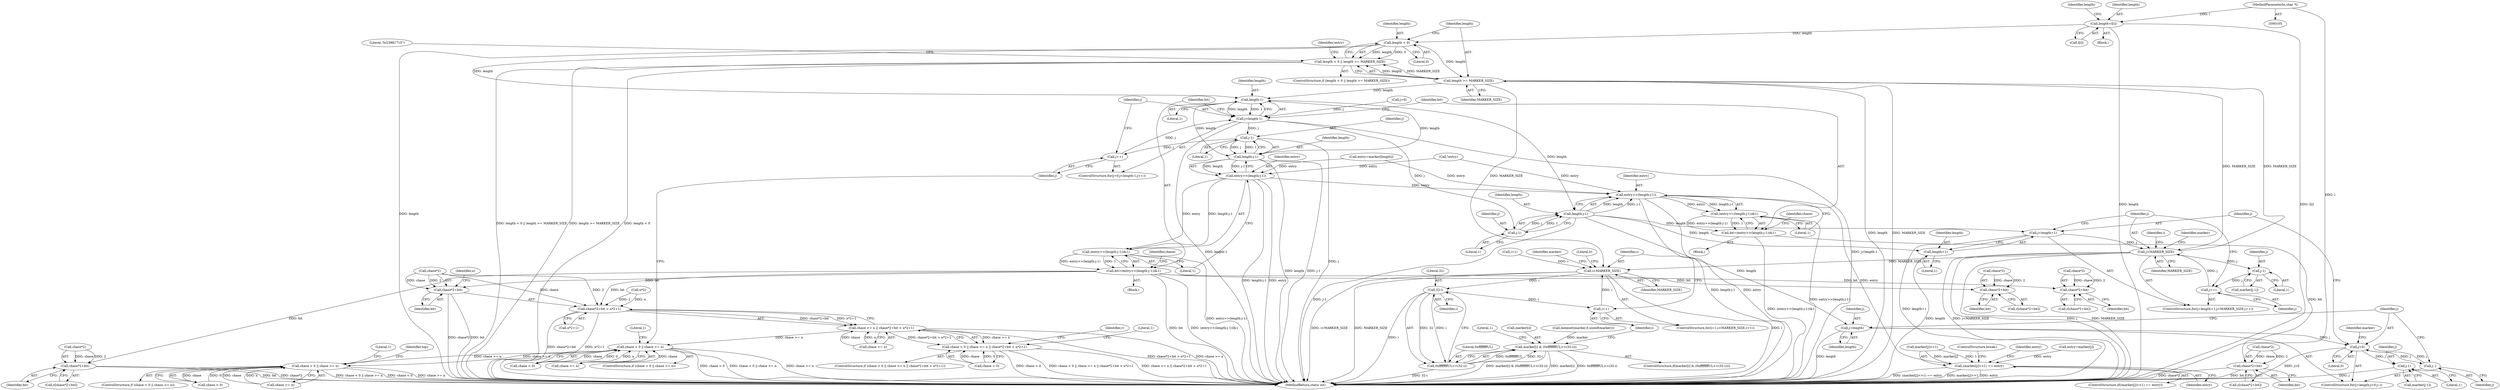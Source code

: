 digraph "0_Android_eeb4e45d5683f88488c083ecf142dc89bc3f0b47_0@pointer" {
"1000106" [label="(MethodParameterIn,char *l)"];
"1000159" [label="(Call,length=l[i])"];
"1000169" [label="(Call,length < 0)"];
"1000168" [label="(Call,length < 0 || length >= MARKER_SIZE)"];
"1000172" [label="(Call,length >= MARKER_SIZE)"];
"1000204" [label="(Call,length-1)"];
"1000202" [label="(Call,j<length-1)"];
"1000218" [label="(Call,j-1)"];
"1000207" [label="(Call,j++)"];
"1000216" [label="(Call,length-j-1)"];
"1000214" [label="(Call,entry>>(length-j-1))"];
"1000213" [label="(Call,(entry>>(length-j-1))&1)"];
"1000211" [label="(Call,bit=(entry>>(length-j-1))&1)"];
"1000265" [label="(Call,chase*2+bit > n*2+1)"];
"1000261" [label="(Call,chase >= n || chase*2+bit > n*2+1)"];
"1000257" [label="(Call,chase < 0 || chase >= n || chase*2+bit > n*2+1)"];
"1000306" [label="(Call,chase < 0 || chase >= n)"];
"1000228" [label="(Call,chase < 0 || chase >= n)"];
"1000266" [label="(Call,chase*2+bit)"];
"1000282" [label="(Call,chase*2+bit)"];
"1000290" [label="(Call,chase*2+bit)"];
"1000300" [label="(Call,chase*2+bit)"];
"1000320" [label="(Call,entry>>(length-j-1))"];
"1000319" [label="(Call,(entry>>(length-j-1))&1)"];
"1000317" [label="(Call,bit=(entry>>(length-j-1))&1)"];
"1000347" [label="(Call,chase*2+bit)"];
"1000407" [label="(Call,(marker[j]>>1) == entry)"];
"1000324" [label="(Call,j-1)"];
"1000322" [label="(Call,length-j-1)"];
"1000363" [label="(Call,j=length)"];
"1000366" [label="(Call,j>0)"];
"1000369" [label="(Call,j--)"];
"1000386" [label="(Call,j-1)"];
"1000396" [label="(Call,j=length+1)"];
"1000401" [label="(Call,j<MARKER_SIZE)"];
"1000427" [label="(Call,j-1)"];
"1000404" [label="(Call,j++)"];
"1000444" [label="(Call,i<MARKER_SIZE)"];
"1000456" [label="(Call,32-i)"];
"1000447" [label="(Call,i++)"];
"1000454" [label="(Call,0xffffffffUL>>(32-i))"];
"1000450" [label="(Call,marker[i] & (0xffffffffUL>>(32-i)))"];
"1000398" [label="(Call,length+1)"];
"1000345" [label="(Call,r[chase*2+bit])"];
"1000204" [label="(Call,length-1)"];
"1000364" [label="(Identifier,j)"];
"1000172" [label="(Call,length >= MARKER_SIZE)"];
"1000450" [label="(Call,marker[i] & (0xffffffffUL>>(32-i)))"];
"1000281" [label="(Identifier,r)"];
"1000270" [label="(Identifier,bit)"];
"1000314" [label="(Literal,1)"];
"1000351" [label="(Identifier,bit)"];
"1000219" [label="(Identifier,j)"];
"1000271" [label="(Call,n*2+1)"];
"1000198" [label="(ControlStructure,for(j=0;j<length-1;j++))"];
"1000215" [label="(Identifier,entry)"];
"1000407" [label="(Call,(marker[j]>>1) == entry)"];
"1000280" [label="(Call,r[chase*2+bit])"];
"1000397" [label="(Identifier,j)"];
"1000388" [label="(Literal,1)"];
"1000212" [label="(Identifier,bit)"];
"1000458" [label="(Identifier,i)"];
"1000457" [label="(Literal,32)"];
"1000181" [label="(Call,entry=marker[length])"];
"1000403" [label="(Identifier,MARKER_SIZE)"];
"1000262" [label="(Call,chase >= n)"];
"1000321" [label="(Identifier,entry)"];
"1000256" [label="(ControlStructure,if (chase < 0 || chase >= n || chase*2+bit > n*2+1))"];
"1000384" [label="(Call,marker[j-1])"];
"1000406" [label="(ControlStructure,if((marker[j]>>1) == entry))"];
"1000224" [label="(Identifier,chase)"];
"1000182" [label="(Identifier,entry)"];
"1000320" [label="(Call,entry>>(length-j-1))"];
"1000368" [label="(Literal,0)"];
"1000387" [label="(Identifier,j)"];
"1000427" [label="(Call,j-1)"];
"1000447" [label="(Call,i++)"];
"1000367" [label="(Identifier,j)"];
"1000165" [label="(Identifier,length)"];
"1000446" [label="(Identifier,MARKER_SIZE)"];
"1000463" [label="(Literal,0)"];
"1000207" [label="(Call,j++)"];
"1000362" [label="(ControlStructure,for(j=length;j>0;j--))"];
"1000193" [label="(Call,!entry)"];
"1000449" [label="(ControlStructure,if(marker[i] & (0xffffffffUL>>(32-i))))"];
"1000216" [label="(Call,length-j-1)"];
"1000319" [label="(Call,(entry>>(length-j-1))&1)"];
"1000326" [label="(Literal,1)"];
"1000415" [label="(Call,entry=marker[j])"];
"1000106" [label="(MethodParameterIn,char *l)"];
"1000177" [label="(Literal,\"b/23881715\")"];
"1000168" [label="(Call,length < 0 || length >= MARKER_SIZE)"];
"1000401" [label="(Call,j<MARKER_SIZE)"];
"1000429" [label="(Literal,1)"];
"1000375" [label="(Identifier,marker)"];
"1000220" [label="(Literal,1)"];
"1000161" [label="(Call,l[i])"];
"1000304" [label="(Identifier,bit)"];
"1000286" [label="(Identifier,bit)"];
"1000455" [label="(Literal,0xffffffffUL)"];
"1000156" [label="(Identifier,i)"];
"1000227" [label="(ControlStructure,if (chase < 0 || chase >= n))"];
"1000273" [label="(Identifier,n)"];
"1000315" [label="(Block,)"];
"1000370" [label="(Identifier,j)"];
"1000267" [label="(Call,chase*2)"];
"1000456" [label="(Call,32-i)"];
"1000408" [label="(Call,marker[j]>>1)"];
"1000441" [label="(Call,i=1)"];
"1000203" [label="(Identifier,j)"];
"1000432" [label="(ControlStructure,break;)"];
"1000396" [label="(Call,j=length+1)"];
"1000327" [label="(Literal,1)"];
"1000440" [label="(ControlStructure,for(i=1;i<MARKER_SIZE;i++))"];
"1000206" [label="(Literal,1)"];
"1000318" [label="(Identifier,bit)"];
"1000228" [label="(Call,chase < 0 || chase >= n)"];
"1000236" [label="(Literal,1)"];
"1000451" [label="(Call,marker[i])"];
"1000277" [label="(Literal,1)"];
"1000294" [label="(Identifier,bit)"];
"1000282" [label="(Call,chase*2+bit)"];
"1000305" [label="(ControlStructure,if (chase < 0 || chase >= n))"];
"1000363" [label="(Call,j=length)"];
"1000232" [label="(Call,chase >= n)"];
"1000218" [label="(Call,j-1)"];
"1000221" [label="(Literal,1)"];
"1000365" [label="(Identifier,length)"];
"1000324" [label="(Call,j-1)"];
"1000171" [label="(Literal,0)"];
"1000266" [label="(Call,chase*2+bit)"];
"1000325" [label="(Identifier,j)"];
"1000238" [label="(Identifier,top)"];
"1000209" [label="(Block,)"];
"1000261" [label="(Call,chase >= n || chase*2+bit > n*2+1)"];
"1000214" [label="(Call,entry>>(length-j-1))"];
"1000307" [label="(Call,chase < 0)"];
"1000369" [label="(Call,j--)"];
"1000410" [label="(Identifier,marker)"];
"1000229" [label="(Call,chase < 0)"];
"1000405" [label="(Identifier,j)"];
"1000398" [label="(Call,length+1)"];
"1000348" [label="(Call,chase*2)"];
"1000272" [label="(Call,n*2)"];
"1000143" [label="(Call,memset(marker,0,sizeof(marker)))"];
"1000300" [label="(Call,chase*2+bit)"];
"1000170" [label="(Identifier,length)"];
"1000258" [label="(Call,chase < 0)"];
"1000416" [label="(Identifier,entry)"];
"1000306" [label="(Call,chase < 0 || chase >= n)"];
"1000283" [label="(Call,chase*2)"];
"1000444" [label="(Call,i<MARKER_SIZE)"];
"1000160" [label="(Identifier,length)"];
"1000301" [label="(Call,chase*2)"];
"1000425" [label="(Call,marker[j-1])"];
"1000208" [label="(Identifier,j)"];
"1000428" [label="(Identifier,j)"];
"1000322" [label="(Call,length-j-1)"];
"1000413" [label="(Identifier,entry)"];
"1000464" [label="(MethodReturn,static int)"];
"1000330" [label="(Identifier,chase)"];
"1000157" [label="(Block,)"];
"1000211" [label="(Call,bit=(entry>>(length-j-1))&1)"];
"1000290" [label="(Call,chase*2+bit)"];
"1000317" [label="(Call,bit=(entry>>(length-j-1))&1)"];
"1000402" [label="(Identifier,j)"];
"1000291" [label="(Call,chase*2)"];
"1000399" [label="(Identifier,length)"];
"1000310" [label="(Call,chase >= n)"];
"1000265" [label="(Call,chase*2+bit > n*2+1)"];
"1000298" [label="(Call,r[chase*2+bit])"];
"1000202" [label="(Call,j<length-1)"];
"1000169" [label="(Call,length < 0)"];
"1000395" [label="(ControlStructure,for(j=length+1;j<MARKER_SIZE;j++))"];
"1000199" [label="(Call,j=0)"];
"1000205" [label="(Identifier,length)"];
"1000404" [label="(Call,j++)"];
"1000386" [label="(Call,j-1)"];
"1000323" [label="(Identifier,length)"];
"1000452" [label="(Identifier,marker)"];
"1000174" [label="(Identifier,MARKER_SIZE)"];
"1000454" [label="(Call,0xffffffffUL>>(32-i))"];
"1000448" [label="(Identifier,i)"];
"1000159" [label="(Call,length=l[i])"];
"1000217" [label="(Identifier,length)"];
"1000213" [label="(Call,(entry>>(length-j-1))&1)"];
"1000445" [label="(Identifier,i)"];
"1000347" [label="(Call,chase*2+bit)"];
"1000366" [label="(Call,j>0)"];
"1000257" [label="(Call,chase < 0 || chase >= n || chase*2+bit > n*2+1)"];
"1000461" [label="(Literal,1)"];
"1000173" [label="(Identifier,length)"];
"1000167" [label="(ControlStructure,if (length < 0 || length >= MARKER_SIZE))"];
"1000400" [label="(Literal,1)"];
"1000288" [label="(Call,r[chase*2+bit])"];
"1000106" -> "1000105"  [label="AST: "];
"1000106" -> "1000464"  [label="DDG: l"];
"1000106" -> "1000159"  [label="DDG: l"];
"1000159" -> "1000157"  [label="AST: "];
"1000159" -> "1000161"  [label="CFG: "];
"1000160" -> "1000159"  [label="AST: "];
"1000161" -> "1000159"  [label="AST: "];
"1000165" -> "1000159"  [label="CFG: "];
"1000159" -> "1000464"  [label="DDG: length"];
"1000159" -> "1000464"  [label="DDG: l[i]"];
"1000159" -> "1000169"  [label="DDG: length"];
"1000169" -> "1000168"  [label="AST: "];
"1000169" -> "1000171"  [label="CFG: "];
"1000170" -> "1000169"  [label="AST: "];
"1000171" -> "1000169"  [label="AST: "];
"1000173" -> "1000169"  [label="CFG: "];
"1000168" -> "1000169"  [label="CFG: "];
"1000169" -> "1000464"  [label="DDG: length"];
"1000169" -> "1000168"  [label="DDG: length"];
"1000169" -> "1000168"  [label="DDG: 0"];
"1000169" -> "1000172"  [label="DDG: length"];
"1000169" -> "1000204"  [label="DDG: length"];
"1000168" -> "1000167"  [label="AST: "];
"1000168" -> "1000172"  [label="CFG: "];
"1000172" -> "1000168"  [label="AST: "];
"1000177" -> "1000168"  [label="CFG: "];
"1000182" -> "1000168"  [label="CFG: "];
"1000168" -> "1000464"  [label="DDG: length < 0 || length >= MARKER_SIZE"];
"1000168" -> "1000464"  [label="DDG: length >= MARKER_SIZE"];
"1000168" -> "1000464"  [label="DDG: length < 0"];
"1000172" -> "1000168"  [label="DDG: length"];
"1000172" -> "1000168"  [label="DDG: MARKER_SIZE"];
"1000172" -> "1000174"  [label="CFG: "];
"1000173" -> "1000172"  [label="AST: "];
"1000174" -> "1000172"  [label="AST: "];
"1000172" -> "1000464"  [label="DDG: length"];
"1000172" -> "1000464"  [label="DDG: MARKER_SIZE"];
"1000401" -> "1000172"  [label="DDG: MARKER_SIZE"];
"1000172" -> "1000204"  [label="DDG: length"];
"1000172" -> "1000401"  [label="DDG: MARKER_SIZE"];
"1000172" -> "1000444"  [label="DDG: MARKER_SIZE"];
"1000204" -> "1000202"  [label="AST: "];
"1000204" -> "1000206"  [label="CFG: "];
"1000205" -> "1000204"  [label="AST: "];
"1000206" -> "1000204"  [label="AST: "];
"1000202" -> "1000204"  [label="CFG: "];
"1000204" -> "1000202"  [label="DDG: length"];
"1000204" -> "1000202"  [label="DDG: 1"];
"1000216" -> "1000204"  [label="DDG: length"];
"1000204" -> "1000216"  [label="DDG: length"];
"1000204" -> "1000322"  [label="DDG: length"];
"1000202" -> "1000198"  [label="AST: "];
"1000203" -> "1000202"  [label="AST: "];
"1000212" -> "1000202"  [label="CFG: "];
"1000318" -> "1000202"  [label="CFG: "];
"1000202" -> "1000464"  [label="DDG: j<length-1"];
"1000202" -> "1000464"  [label="DDG: length-1"];
"1000199" -> "1000202"  [label="DDG: j"];
"1000207" -> "1000202"  [label="DDG: j"];
"1000202" -> "1000218"  [label="DDG: j"];
"1000202" -> "1000324"  [label="DDG: j"];
"1000218" -> "1000216"  [label="AST: "];
"1000218" -> "1000220"  [label="CFG: "];
"1000219" -> "1000218"  [label="AST: "];
"1000220" -> "1000218"  [label="AST: "];
"1000216" -> "1000218"  [label="CFG: "];
"1000218" -> "1000464"  [label="DDG: j"];
"1000218" -> "1000207"  [label="DDG: j"];
"1000218" -> "1000216"  [label="DDG: j"];
"1000218" -> "1000216"  [label="DDG: 1"];
"1000207" -> "1000198"  [label="AST: "];
"1000207" -> "1000208"  [label="CFG: "];
"1000208" -> "1000207"  [label="AST: "];
"1000203" -> "1000207"  [label="CFG: "];
"1000216" -> "1000214"  [label="AST: "];
"1000217" -> "1000216"  [label="AST: "];
"1000214" -> "1000216"  [label="CFG: "];
"1000216" -> "1000464"  [label="DDG: length"];
"1000216" -> "1000464"  [label="DDG: j-1"];
"1000216" -> "1000214"  [label="DDG: length"];
"1000216" -> "1000214"  [label="DDG: j-1"];
"1000214" -> "1000213"  [label="AST: "];
"1000215" -> "1000214"  [label="AST: "];
"1000221" -> "1000214"  [label="CFG: "];
"1000214" -> "1000464"  [label="DDG: length-j-1"];
"1000214" -> "1000464"  [label="DDG: entry"];
"1000214" -> "1000213"  [label="DDG: entry"];
"1000214" -> "1000213"  [label="DDG: length-j-1"];
"1000181" -> "1000214"  [label="DDG: entry"];
"1000193" -> "1000214"  [label="DDG: entry"];
"1000214" -> "1000320"  [label="DDG: entry"];
"1000213" -> "1000211"  [label="AST: "];
"1000213" -> "1000221"  [label="CFG: "];
"1000221" -> "1000213"  [label="AST: "];
"1000211" -> "1000213"  [label="CFG: "];
"1000213" -> "1000464"  [label="DDG: entry>>(length-j-1)"];
"1000213" -> "1000211"  [label="DDG: entry>>(length-j-1)"];
"1000213" -> "1000211"  [label="DDG: 1"];
"1000211" -> "1000209"  [label="AST: "];
"1000212" -> "1000211"  [label="AST: "];
"1000224" -> "1000211"  [label="CFG: "];
"1000211" -> "1000464"  [label="DDG: bit"];
"1000211" -> "1000464"  [label="DDG: (entry>>(length-j-1))&1"];
"1000211" -> "1000265"  [label="DDG: bit"];
"1000211" -> "1000266"  [label="DDG: bit"];
"1000211" -> "1000282"  [label="DDG: bit"];
"1000211" -> "1000290"  [label="DDG: bit"];
"1000211" -> "1000300"  [label="DDG: bit"];
"1000265" -> "1000261"  [label="AST: "];
"1000265" -> "1000271"  [label="CFG: "];
"1000266" -> "1000265"  [label="AST: "];
"1000271" -> "1000265"  [label="AST: "];
"1000261" -> "1000265"  [label="CFG: "];
"1000265" -> "1000464"  [label="DDG: chase*2+bit"];
"1000265" -> "1000464"  [label="DDG: n*2+1"];
"1000265" -> "1000261"  [label="DDG: chase*2+bit"];
"1000265" -> "1000261"  [label="DDG: n*2+1"];
"1000267" -> "1000265"  [label="DDG: chase"];
"1000267" -> "1000265"  [label="DDG: 2"];
"1000272" -> "1000265"  [label="DDG: n"];
"1000272" -> "1000265"  [label="DDG: 2"];
"1000261" -> "1000257"  [label="AST: "];
"1000261" -> "1000262"  [label="CFG: "];
"1000262" -> "1000261"  [label="AST: "];
"1000257" -> "1000261"  [label="CFG: "];
"1000261" -> "1000464"  [label="DDG: chase*2+bit > n*2+1"];
"1000261" -> "1000464"  [label="DDG: chase >= n"];
"1000261" -> "1000257"  [label="DDG: chase >= n"];
"1000261" -> "1000257"  [label="DDG: chase*2+bit > n*2+1"];
"1000262" -> "1000261"  [label="DDG: chase"];
"1000262" -> "1000261"  [label="DDG: n"];
"1000261" -> "1000306"  [label="DDG: chase >= n"];
"1000257" -> "1000256"  [label="AST: "];
"1000257" -> "1000258"  [label="CFG: "];
"1000258" -> "1000257"  [label="AST: "];
"1000277" -> "1000257"  [label="CFG: "];
"1000281" -> "1000257"  [label="CFG: "];
"1000257" -> "1000464"  [label="DDG: chase < 0"];
"1000257" -> "1000464"  [label="DDG: chase < 0 || chase >= n || chase*2+bit > n*2+1"];
"1000257" -> "1000464"  [label="DDG: chase >= n || chase*2+bit > n*2+1"];
"1000258" -> "1000257"  [label="DDG: chase"];
"1000258" -> "1000257"  [label="DDG: 0"];
"1000306" -> "1000305"  [label="AST: "];
"1000306" -> "1000307"  [label="CFG: "];
"1000306" -> "1000310"  [label="CFG: "];
"1000307" -> "1000306"  [label="AST: "];
"1000310" -> "1000306"  [label="AST: "];
"1000314" -> "1000306"  [label="CFG: "];
"1000208" -> "1000306"  [label="CFG: "];
"1000306" -> "1000464"  [label="DDG: chase >= n"];
"1000306" -> "1000464"  [label="DDG: chase < 0"];
"1000306" -> "1000464"  [label="DDG: chase < 0 || chase >= n"];
"1000306" -> "1000228"  [label="DDG: chase >= n"];
"1000307" -> "1000306"  [label="DDG: chase"];
"1000307" -> "1000306"  [label="DDG: 0"];
"1000310" -> "1000306"  [label="DDG: chase"];
"1000310" -> "1000306"  [label="DDG: n"];
"1000228" -> "1000306"  [label="DDG: chase >= n"];
"1000228" -> "1000227"  [label="AST: "];
"1000228" -> "1000229"  [label="CFG: "];
"1000228" -> "1000232"  [label="CFG: "];
"1000229" -> "1000228"  [label="AST: "];
"1000232" -> "1000228"  [label="AST: "];
"1000236" -> "1000228"  [label="CFG: "];
"1000238" -> "1000228"  [label="CFG: "];
"1000228" -> "1000464"  [label="DDG: chase < 0 || chase >= n"];
"1000228" -> "1000464"  [label="DDG: chase < 0"];
"1000228" -> "1000464"  [label="DDG: chase >= n"];
"1000229" -> "1000228"  [label="DDG: chase"];
"1000229" -> "1000228"  [label="DDG: 0"];
"1000232" -> "1000228"  [label="DDG: chase"];
"1000232" -> "1000228"  [label="DDG: n"];
"1000266" -> "1000270"  [label="CFG: "];
"1000267" -> "1000266"  [label="AST: "];
"1000270" -> "1000266"  [label="AST: "];
"1000273" -> "1000266"  [label="CFG: "];
"1000266" -> "1000464"  [label="DDG: chase*2"];
"1000266" -> "1000464"  [label="DDG: bit"];
"1000267" -> "1000266"  [label="DDG: chase"];
"1000267" -> "1000266"  [label="DDG: 2"];
"1000282" -> "1000280"  [label="AST: "];
"1000282" -> "1000286"  [label="CFG: "];
"1000283" -> "1000282"  [label="AST: "];
"1000286" -> "1000282"  [label="AST: "];
"1000280" -> "1000282"  [label="CFG: "];
"1000283" -> "1000282"  [label="DDG: chase"];
"1000283" -> "1000282"  [label="DDG: 2"];
"1000290" -> "1000288"  [label="AST: "];
"1000290" -> "1000294"  [label="CFG: "];
"1000291" -> "1000290"  [label="AST: "];
"1000294" -> "1000290"  [label="AST: "];
"1000288" -> "1000290"  [label="CFG: "];
"1000291" -> "1000290"  [label="DDG: chase"];
"1000291" -> "1000290"  [label="DDG: 2"];
"1000300" -> "1000298"  [label="AST: "];
"1000300" -> "1000304"  [label="CFG: "];
"1000301" -> "1000300"  [label="AST: "];
"1000304" -> "1000300"  [label="AST: "];
"1000298" -> "1000300"  [label="CFG: "];
"1000300" -> "1000464"  [label="DDG: bit"];
"1000300" -> "1000464"  [label="DDG: chase*2"];
"1000301" -> "1000300"  [label="DDG: chase"];
"1000301" -> "1000300"  [label="DDG: 2"];
"1000320" -> "1000319"  [label="AST: "];
"1000320" -> "1000322"  [label="CFG: "];
"1000321" -> "1000320"  [label="AST: "];
"1000322" -> "1000320"  [label="AST: "];
"1000327" -> "1000320"  [label="CFG: "];
"1000320" -> "1000464"  [label="DDG: length-j-1"];
"1000320" -> "1000464"  [label="DDG: entry"];
"1000320" -> "1000319"  [label="DDG: entry"];
"1000320" -> "1000319"  [label="DDG: length-j-1"];
"1000181" -> "1000320"  [label="DDG: entry"];
"1000193" -> "1000320"  [label="DDG: entry"];
"1000322" -> "1000320"  [label="DDG: length"];
"1000322" -> "1000320"  [label="DDG: j-1"];
"1000320" -> "1000407"  [label="DDG: entry"];
"1000319" -> "1000317"  [label="AST: "];
"1000319" -> "1000327"  [label="CFG: "];
"1000327" -> "1000319"  [label="AST: "];
"1000317" -> "1000319"  [label="CFG: "];
"1000319" -> "1000464"  [label="DDG: entry>>(length-j-1)"];
"1000319" -> "1000317"  [label="DDG: entry>>(length-j-1)"];
"1000319" -> "1000317"  [label="DDG: 1"];
"1000317" -> "1000315"  [label="AST: "];
"1000318" -> "1000317"  [label="AST: "];
"1000330" -> "1000317"  [label="CFG: "];
"1000317" -> "1000464"  [label="DDG: (entry>>(length-j-1))&1"];
"1000317" -> "1000347"  [label="DDG: bit"];
"1000347" -> "1000345"  [label="AST: "];
"1000347" -> "1000351"  [label="CFG: "];
"1000348" -> "1000347"  [label="AST: "];
"1000351" -> "1000347"  [label="AST: "];
"1000345" -> "1000347"  [label="CFG: "];
"1000347" -> "1000464"  [label="DDG: bit"];
"1000347" -> "1000464"  [label="DDG: chase*2"];
"1000348" -> "1000347"  [label="DDG: chase"];
"1000348" -> "1000347"  [label="DDG: 2"];
"1000407" -> "1000406"  [label="AST: "];
"1000407" -> "1000413"  [label="CFG: "];
"1000408" -> "1000407"  [label="AST: "];
"1000413" -> "1000407"  [label="AST: "];
"1000416" -> "1000407"  [label="CFG: "];
"1000432" -> "1000407"  [label="CFG: "];
"1000407" -> "1000464"  [label="DDG: (marker[j]>>1) == entry"];
"1000407" -> "1000464"  [label="DDG: marker[j]>>1"];
"1000407" -> "1000464"  [label="DDG: entry"];
"1000408" -> "1000407"  [label="DDG: marker[j]"];
"1000408" -> "1000407"  [label="DDG: 1"];
"1000415" -> "1000407"  [label="DDG: entry"];
"1000324" -> "1000322"  [label="AST: "];
"1000324" -> "1000326"  [label="CFG: "];
"1000325" -> "1000324"  [label="AST: "];
"1000326" -> "1000324"  [label="AST: "];
"1000322" -> "1000324"  [label="CFG: "];
"1000324" -> "1000322"  [label="DDG: j"];
"1000324" -> "1000322"  [label="DDG: 1"];
"1000323" -> "1000322"  [label="AST: "];
"1000322" -> "1000464"  [label="DDG: j-1"];
"1000322" -> "1000363"  [label="DDG: length"];
"1000322" -> "1000396"  [label="DDG: length"];
"1000322" -> "1000398"  [label="DDG: length"];
"1000363" -> "1000362"  [label="AST: "];
"1000363" -> "1000365"  [label="CFG: "];
"1000364" -> "1000363"  [label="AST: "];
"1000365" -> "1000363"  [label="AST: "];
"1000367" -> "1000363"  [label="CFG: "];
"1000363" -> "1000464"  [label="DDG: length"];
"1000363" -> "1000366"  [label="DDG: j"];
"1000366" -> "1000362"  [label="AST: "];
"1000366" -> "1000368"  [label="CFG: "];
"1000367" -> "1000366"  [label="AST: "];
"1000368" -> "1000366"  [label="AST: "];
"1000375" -> "1000366"  [label="CFG: "];
"1000397" -> "1000366"  [label="CFG: "];
"1000366" -> "1000464"  [label="DDG: j>0"];
"1000369" -> "1000366"  [label="DDG: j"];
"1000366" -> "1000369"  [label="DDG: j"];
"1000366" -> "1000386"  [label="DDG: j"];
"1000369" -> "1000362"  [label="AST: "];
"1000369" -> "1000370"  [label="CFG: "];
"1000370" -> "1000369"  [label="AST: "];
"1000367" -> "1000369"  [label="CFG: "];
"1000386" -> "1000384"  [label="AST: "];
"1000386" -> "1000388"  [label="CFG: "];
"1000387" -> "1000386"  [label="AST: "];
"1000388" -> "1000386"  [label="AST: "];
"1000384" -> "1000386"  [label="CFG: "];
"1000386" -> "1000464"  [label="DDG: j"];
"1000396" -> "1000395"  [label="AST: "];
"1000396" -> "1000398"  [label="CFG: "];
"1000397" -> "1000396"  [label="AST: "];
"1000398" -> "1000396"  [label="AST: "];
"1000402" -> "1000396"  [label="CFG: "];
"1000396" -> "1000464"  [label="DDG: length+1"];
"1000396" -> "1000401"  [label="DDG: j"];
"1000401" -> "1000395"  [label="AST: "];
"1000401" -> "1000403"  [label="CFG: "];
"1000402" -> "1000401"  [label="AST: "];
"1000403" -> "1000401"  [label="AST: "];
"1000410" -> "1000401"  [label="CFG: "];
"1000156" -> "1000401"  [label="CFG: "];
"1000401" -> "1000464"  [label="DDG: j<MARKER_SIZE"];
"1000401" -> "1000464"  [label="DDG: j"];
"1000401" -> "1000464"  [label="DDG: MARKER_SIZE"];
"1000404" -> "1000401"  [label="DDG: j"];
"1000401" -> "1000427"  [label="DDG: j"];
"1000401" -> "1000444"  [label="DDG: MARKER_SIZE"];
"1000427" -> "1000425"  [label="AST: "];
"1000427" -> "1000429"  [label="CFG: "];
"1000428" -> "1000427"  [label="AST: "];
"1000429" -> "1000427"  [label="AST: "];
"1000425" -> "1000427"  [label="CFG: "];
"1000427" -> "1000404"  [label="DDG: j"];
"1000404" -> "1000395"  [label="AST: "];
"1000404" -> "1000405"  [label="CFG: "];
"1000405" -> "1000404"  [label="AST: "];
"1000402" -> "1000404"  [label="CFG: "];
"1000444" -> "1000440"  [label="AST: "];
"1000444" -> "1000446"  [label="CFG: "];
"1000445" -> "1000444"  [label="AST: "];
"1000446" -> "1000444"  [label="AST: "];
"1000452" -> "1000444"  [label="CFG: "];
"1000463" -> "1000444"  [label="CFG: "];
"1000444" -> "1000464"  [label="DDG: MARKER_SIZE"];
"1000444" -> "1000464"  [label="DDG: i"];
"1000444" -> "1000464"  [label="DDG: i<MARKER_SIZE"];
"1000441" -> "1000444"  [label="DDG: i"];
"1000447" -> "1000444"  [label="DDG: i"];
"1000444" -> "1000456"  [label="DDG: i"];
"1000456" -> "1000454"  [label="AST: "];
"1000456" -> "1000458"  [label="CFG: "];
"1000457" -> "1000456"  [label="AST: "];
"1000458" -> "1000456"  [label="AST: "];
"1000454" -> "1000456"  [label="CFG: "];
"1000456" -> "1000464"  [label="DDG: i"];
"1000456" -> "1000447"  [label="DDG: i"];
"1000456" -> "1000454"  [label="DDG: 32"];
"1000456" -> "1000454"  [label="DDG: i"];
"1000447" -> "1000440"  [label="AST: "];
"1000447" -> "1000448"  [label="CFG: "];
"1000448" -> "1000447"  [label="AST: "];
"1000445" -> "1000447"  [label="CFG: "];
"1000454" -> "1000450"  [label="AST: "];
"1000455" -> "1000454"  [label="AST: "];
"1000450" -> "1000454"  [label="CFG: "];
"1000454" -> "1000464"  [label="DDG: 32-i"];
"1000454" -> "1000450"  [label="DDG: 0xffffffffUL"];
"1000454" -> "1000450"  [label="DDG: 32-i"];
"1000450" -> "1000449"  [label="AST: "];
"1000451" -> "1000450"  [label="AST: "];
"1000461" -> "1000450"  [label="CFG: "];
"1000448" -> "1000450"  [label="CFG: "];
"1000450" -> "1000464"  [label="DDG: marker[i] & (0xffffffffUL>>(32-i))"];
"1000450" -> "1000464"  [label="DDG: marker[i]"];
"1000450" -> "1000464"  [label="DDG: 0xffffffffUL>>(32-i)"];
"1000143" -> "1000450"  [label="DDG: marker"];
"1000398" -> "1000400"  [label="CFG: "];
"1000399" -> "1000398"  [label="AST: "];
"1000400" -> "1000398"  [label="AST: "];
"1000398" -> "1000464"  [label="DDG: length"];
}

